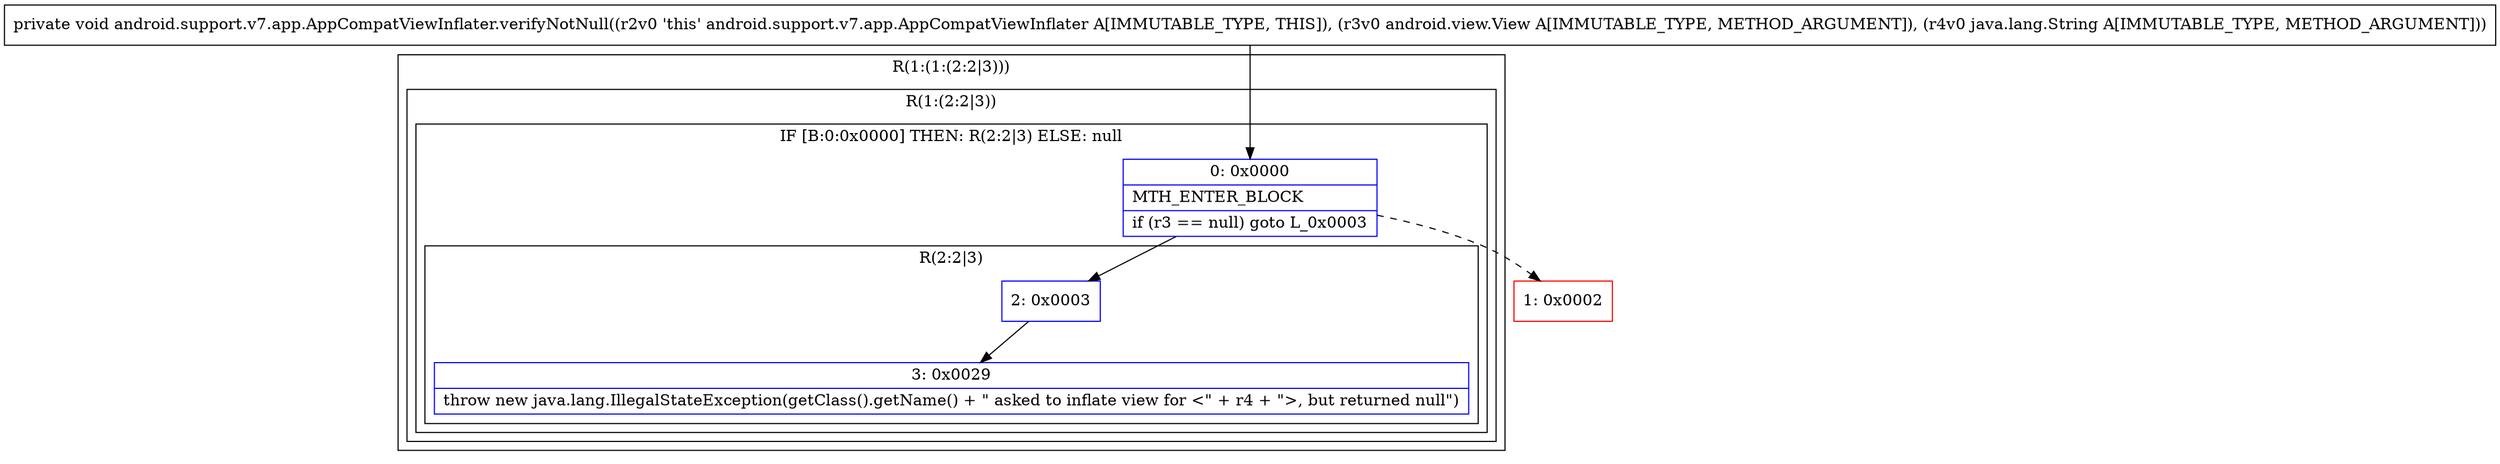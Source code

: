 digraph "CFG forandroid.support.v7.app.AppCompatViewInflater.verifyNotNull(Landroid\/view\/View;Ljava\/lang\/String;)V" {
subgraph cluster_Region_1797020021 {
label = "R(1:(1:(2:2|3)))";
node [shape=record,color=blue];
subgraph cluster_Region_349933314 {
label = "R(1:(2:2|3))";
node [shape=record,color=blue];
subgraph cluster_IfRegion_1005966129 {
label = "IF [B:0:0x0000] THEN: R(2:2|3) ELSE: null";
node [shape=record,color=blue];
Node_0 [shape=record,label="{0\:\ 0x0000|MTH_ENTER_BLOCK\l|if (r3 == null) goto L_0x0003\l}"];
subgraph cluster_Region_1197503043 {
label = "R(2:2|3)";
node [shape=record,color=blue];
Node_2 [shape=record,label="{2\:\ 0x0003}"];
Node_3 [shape=record,label="{3\:\ 0x0029|throw new java.lang.IllegalStateException(getClass().getName() + \" asked to inflate view for \<\" + r4 + \"\>, but returned null\")\l}"];
}
}
}
}
Node_1 [shape=record,color=red,label="{1\:\ 0x0002}"];
MethodNode[shape=record,label="{private void android.support.v7.app.AppCompatViewInflater.verifyNotNull((r2v0 'this' android.support.v7.app.AppCompatViewInflater A[IMMUTABLE_TYPE, THIS]), (r3v0 android.view.View A[IMMUTABLE_TYPE, METHOD_ARGUMENT]), (r4v0 java.lang.String A[IMMUTABLE_TYPE, METHOD_ARGUMENT])) }"];
MethodNode -> Node_0;
Node_0 -> Node_1[style=dashed];
Node_0 -> Node_2;
Node_2 -> Node_3;
}

